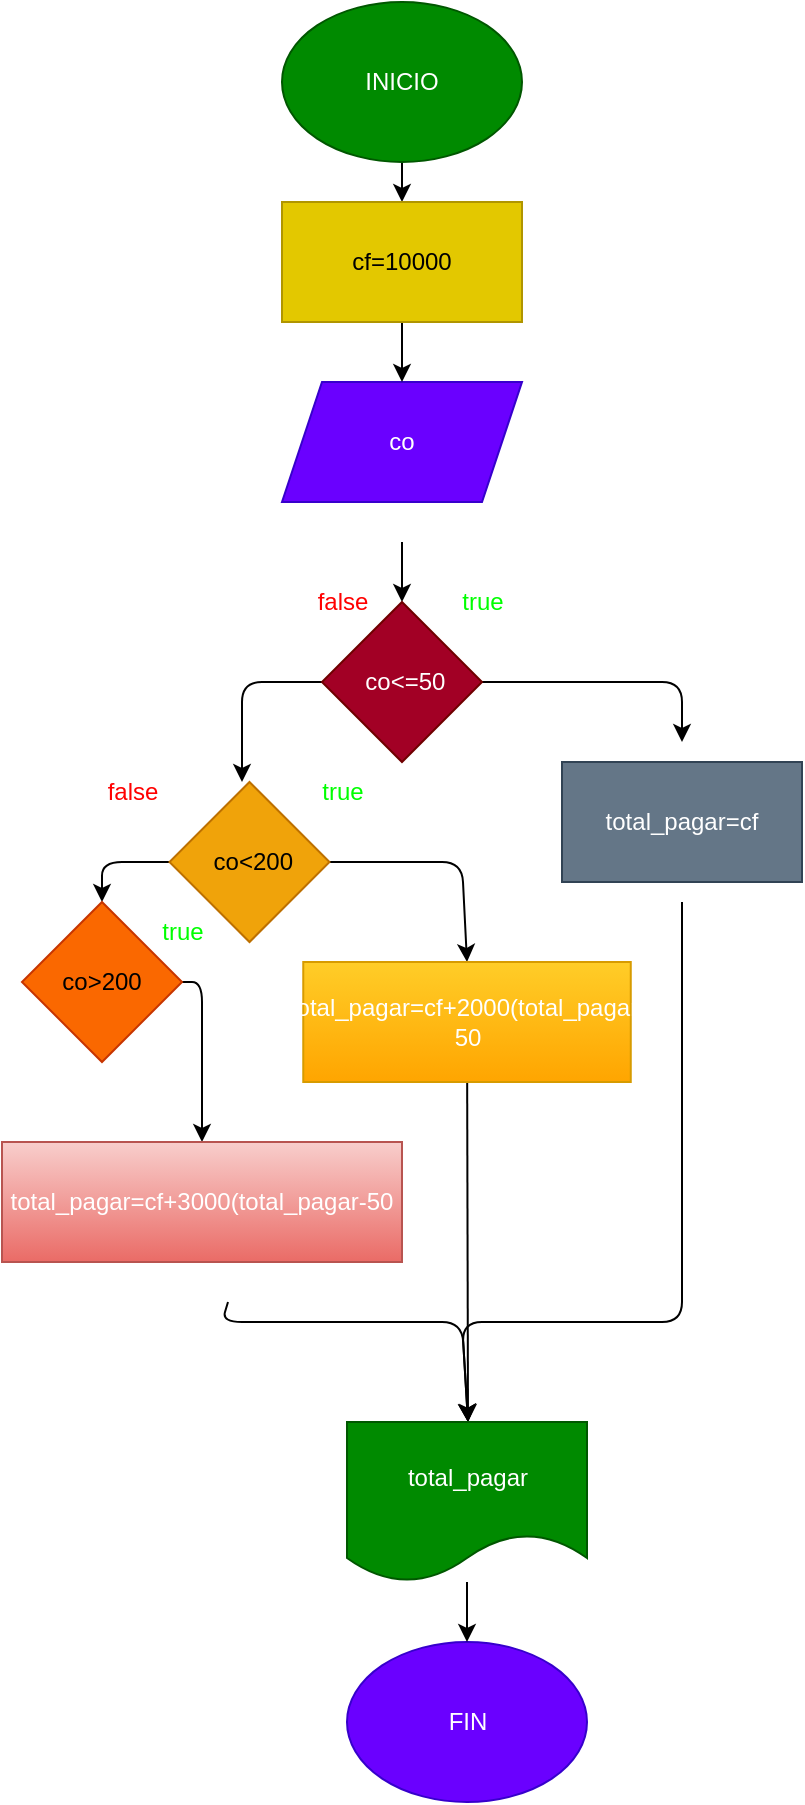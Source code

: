<mxfile>
    <diagram id="bNt_rtY3qY7iT7Jzd-9t" name="Página-1">
        <mxGraphModel dx="832" dy="411" grid="1" gridSize="10" guides="1" tooltips="1" connect="1" arrows="1" fold="1" page="1" pageScale="1" pageWidth="827" pageHeight="1169" math="0" shadow="0">
            <root>
                <mxCell id="0"/>
                <mxCell id="1" parent="0"/>
                <mxCell id="45" value="" style="edgeStyle=none;html=1;" edge="1" parent="1" source="2" target="33">
                    <mxGeometry relative="1" as="geometry"/>
                </mxCell>
                <mxCell id="2" value="INICIO" style="ellipse;whiteSpace=wrap;html=1;fillColor=#008a00;fontColor=#ffffff;strokeColor=#005700;" parent="1" vertex="1">
                    <mxGeometry x="190" y="70" width="120" height="80" as="geometry"/>
                </mxCell>
                <mxCell id="6" value="" style="edgeStyle=none;html=1;" parent="1" source="3" edge="1">
                    <mxGeometry relative="1" as="geometry">
                        <mxPoint x="250" y="260" as="targetPoint"/>
                    </mxGeometry>
                </mxCell>
                <mxCell id="3" value="co" style="shape=parallelogram;perimeter=parallelogramPerimeter;whiteSpace=wrap;html=1;fixedSize=1;fillColor=#6a00ff;fontColor=#ffffff;strokeColor=#3700CC;" parent="1" vertex="1">
                    <mxGeometry x="190" y="260" width="120" height="60" as="geometry"/>
                </mxCell>
                <mxCell id="8" value="" style="edgeStyle=none;html=1;" parent="1" target="7" edge="1">
                    <mxGeometry relative="1" as="geometry">
                        <mxPoint x="250" y="340" as="sourcePoint"/>
                    </mxGeometry>
                </mxCell>
                <mxCell id="10" value="" style="edgeStyle=none;html=1;" parent="1" source="7" edge="1">
                    <mxGeometry relative="1" as="geometry">
                        <Array as="points">
                            <mxPoint x="390" y="410"/>
                        </Array>
                        <mxPoint x="390" y="440" as="targetPoint"/>
                    </mxGeometry>
                </mxCell>
                <mxCell id="13" style="edgeStyle=none;html=1;" parent="1" source="7" edge="1">
                    <mxGeometry relative="1" as="geometry">
                        <mxPoint x="170" y="460" as="targetPoint"/>
                        <Array as="points">
                            <mxPoint x="170" y="410"/>
                        </Array>
                    </mxGeometry>
                </mxCell>
                <mxCell id="7" value="&amp;nbsp;co&amp;lt;=50" style="rhombus;whiteSpace=wrap;html=1;align=center;fillColor=#a20025;fontColor=#ffffff;strokeColor=#6F0000;" parent="1" vertex="1">
                    <mxGeometry x="210" y="370" width="80" height="80" as="geometry"/>
                </mxCell>
                <mxCell id="32" style="edgeStyle=none;html=1;" parent="1" edge="1">
                    <mxGeometry relative="1" as="geometry">
                        <mxPoint x="283" y="780" as="targetPoint"/>
                        <Array as="points">
                            <mxPoint x="390" y="730"/>
                            <mxPoint x="280" y="730"/>
                        </Array>
                        <mxPoint x="390" y="520" as="sourcePoint"/>
                    </mxGeometry>
                </mxCell>
                <mxCell id="18" style="edgeStyle=none;html=1;entryX=0.5;entryY=0;entryDx=0;entryDy=0;" parent="1" source="11" target="37" edge="1">
                    <mxGeometry relative="1" as="geometry">
                        <Array as="points">
                            <mxPoint x="280" y="500"/>
                        </Array>
                        <mxPoint x="282.5" y="540" as="targetPoint"/>
                    </mxGeometry>
                </mxCell>
                <mxCell id="21" style="edgeStyle=none;html=1;entryX=0.5;entryY=0;entryDx=0;entryDy=0;" parent="1" source="11" target="19" edge="1">
                    <mxGeometry relative="1" as="geometry">
                        <Array as="points">
                            <mxPoint x="100" y="500"/>
                        </Array>
                    </mxGeometry>
                </mxCell>
                <mxCell id="11" value="&amp;nbsp;co&amp;lt;200" style="rhombus;whiteSpace=wrap;html=1;align=center;fillColor=#f0a30a;fontColor=#000000;strokeColor=#BD7000;" parent="1" vertex="1">
                    <mxGeometry x="133.75" y="460" width="80" height="80" as="geometry"/>
                </mxCell>
                <mxCell id="30" style="edgeStyle=none;html=1;" parent="1" edge="1">
                    <mxGeometry relative="1" as="geometry">
                        <mxPoint x="283" y="780" as="targetPoint"/>
                        <Array as="points">
                            <mxPoint x="160" y="730"/>
                            <mxPoint x="280" y="730"/>
                        </Array>
                        <mxPoint x="163" y="720" as="sourcePoint"/>
                    </mxGeometry>
                </mxCell>
                <mxCell id="31" style="edgeStyle=none;html=1;" parent="1" edge="1">
                    <mxGeometry relative="1" as="geometry">
                        <mxPoint x="283" y="780" as="targetPoint"/>
                        <mxPoint x="282.585" y="610" as="sourcePoint"/>
                    </mxGeometry>
                </mxCell>
                <mxCell id="42" style="edgeStyle=none;html=1;entryX=0.5;entryY=0;entryDx=0;entryDy=0;" edge="1" parent="1" source="19" target="39">
                    <mxGeometry relative="1" as="geometry">
                        <Array as="points">
                            <mxPoint x="150" y="560"/>
                        </Array>
                    </mxGeometry>
                </mxCell>
                <mxCell id="19" value="co&amp;gt;200" style="rhombus;whiteSpace=wrap;html=1;align=center;fillColor=#fa6800;fontColor=#000000;strokeColor=#C73500;" parent="1" vertex="1">
                    <mxGeometry x="60" y="520" width="80" height="80" as="geometry"/>
                </mxCell>
                <mxCell id="22" value="&lt;font color=&quot;#00ff00&quot;&gt;true&lt;/font&gt;" style="text;html=1;align=center;verticalAlign=middle;resizable=0;points=[];autosize=1;strokeColor=none;fillColor=none;" parent="1" vertex="1">
                    <mxGeometry x="270" y="355" width="40" height="30" as="geometry"/>
                </mxCell>
                <mxCell id="23" value="&lt;span style=&quot;color: rgb(255, 0, 0);&quot;&gt;false&lt;/span&gt;" style="text;html=1;align=center;verticalAlign=middle;resizable=0;points=[];autosize=1;strokeColor=none;fillColor=none;" parent="1" vertex="1">
                    <mxGeometry x="195" y="355" width="50" height="30" as="geometry"/>
                </mxCell>
                <mxCell id="24" value="&lt;span style=&quot;color: rgb(255, 0, 0);&quot;&gt;false&lt;/span&gt;" style="text;html=1;align=center;verticalAlign=middle;resizable=0;points=[];autosize=1;strokeColor=none;fillColor=none;" parent="1" vertex="1">
                    <mxGeometry x="90" y="450" width="50" height="30" as="geometry"/>
                </mxCell>
                <mxCell id="27" value="&lt;font color=&quot;#00ff00&quot;&gt;true&lt;/font&gt;" style="text;html=1;align=center;verticalAlign=middle;resizable=0;points=[];autosize=1;strokeColor=none;fillColor=none;" parent="1" vertex="1">
                    <mxGeometry x="200" y="450" width="40" height="30" as="geometry"/>
                </mxCell>
                <mxCell id="28" value="&lt;font color=&quot;#00ff00&quot;&gt;true&lt;/font&gt;" style="text;html=1;align=center;verticalAlign=middle;resizable=0;points=[];autosize=1;strokeColor=none;fillColor=none;" parent="1" vertex="1">
                    <mxGeometry x="120" y="520" width="40" height="30" as="geometry"/>
                </mxCell>
                <mxCell id="29" value="FIN" style="ellipse;whiteSpace=wrap;html=1;fillColor=#6a00ff;fontColor=#ffffff;strokeColor=#3700CC;" parent="1" vertex="1">
                    <mxGeometry x="222.5" y="890" width="120" height="80" as="geometry"/>
                </mxCell>
                <mxCell id="44" value="" style="edgeStyle=none;html=1;" edge="1" parent="1" source="33" target="3">
                    <mxGeometry relative="1" as="geometry"/>
                </mxCell>
                <mxCell id="33" value="cf=10000" style="rounded=0;whiteSpace=wrap;html=1;fillColor=#e3c800;fontColor=#000000;strokeColor=#B09500;" vertex="1" parent="1">
                    <mxGeometry x="190" y="170" width="120" height="60" as="geometry"/>
                </mxCell>
                <mxCell id="34" value="total_pagar=cf" style="rounded=0;whiteSpace=wrap;html=1;fillColor=#647687;fontColor=#ffffff;strokeColor=#314354;" vertex="1" parent="1">
                    <mxGeometry x="330" y="450" width="120" height="60" as="geometry"/>
                </mxCell>
                <mxCell id="43" value="" style="edgeStyle=none;html=1;" edge="1" parent="1" source="36" target="29">
                    <mxGeometry relative="1" as="geometry"/>
                </mxCell>
                <mxCell id="36" value="total_pagar" style="shape=document;whiteSpace=wrap;html=1;boundedLbl=1;fillColor=#008a00;fontColor=#ffffff;strokeColor=#005700;" vertex="1" parent="1">
                    <mxGeometry x="222.5" y="780" width="120" height="80" as="geometry"/>
                </mxCell>
                <mxCell id="37" value="&lt;span style=&quot;color: rgb(255, 255, 255);&quot;&gt;total_pagar=cf+2000(total_pagar-50&lt;/span&gt;" style="rounded=0;whiteSpace=wrap;html=1;fillColor=#ffcd28;gradientColor=#ffa500;strokeColor=#d79b00;" vertex="1" parent="1">
                    <mxGeometry x="200.63" y="550" width="163.75" height="60" as="geometry"/>
                </mxCell>
                <mxCell id="39" value="&lt;span style=&quot;color: rgb(255, 255, 255);&quot;&gt;total_pagar=cf+3000(total_pagar-50&lt;/span&gt;" style="rounded=0;whiteSpace=wrap;html=1;fillColor=#f8cecc;gradientColor=#ea6b66;strokeColor=#b85450;" vertex="1" parent="1">
                    <mxGeometry x="50" y="640" width="200" height="60" as="geometry"/>
                </mxCell>
            </root>
        </mxGraphModel>
    </diagram>
</mxfile>